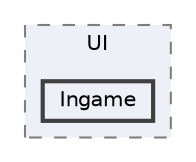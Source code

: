 digraph "C:/Users/David/wkspaces/DuelMe/Assets/Scripts/UI/Ingame"
{
 // LATEX_PDF_SIZE
  bgcolor="transparent";
  edge [fontname=Helvetica,fontsize=10,labelfontname=Helvetica,labelfontsize=10];
  node [fontname=Helvetica,fontsize=10,shape=box,height=0.2,width=0.4];
  compound=true
  subgraph clusterdir_7a611a82389ac5f923f62f56e5a15180 {
    graph [ bgcolor="#edf0f7", pencolor="grey50", label="UI", fontname=Helvetica,fontsize=10 style="filled,dashed", URL="dir_7a611a82389ac5f923f62f56e5a15180.html",tooltip=""]
  dir_123bca77abf56e45642d5bc14f23f77d [label="Ingame", fillcolor="#edf0f7", color="grey25", style="filled,bold", URL="dir_123bca77abf56e45642d5bc14f23f77d.html",tooltip=""];
  }
}
